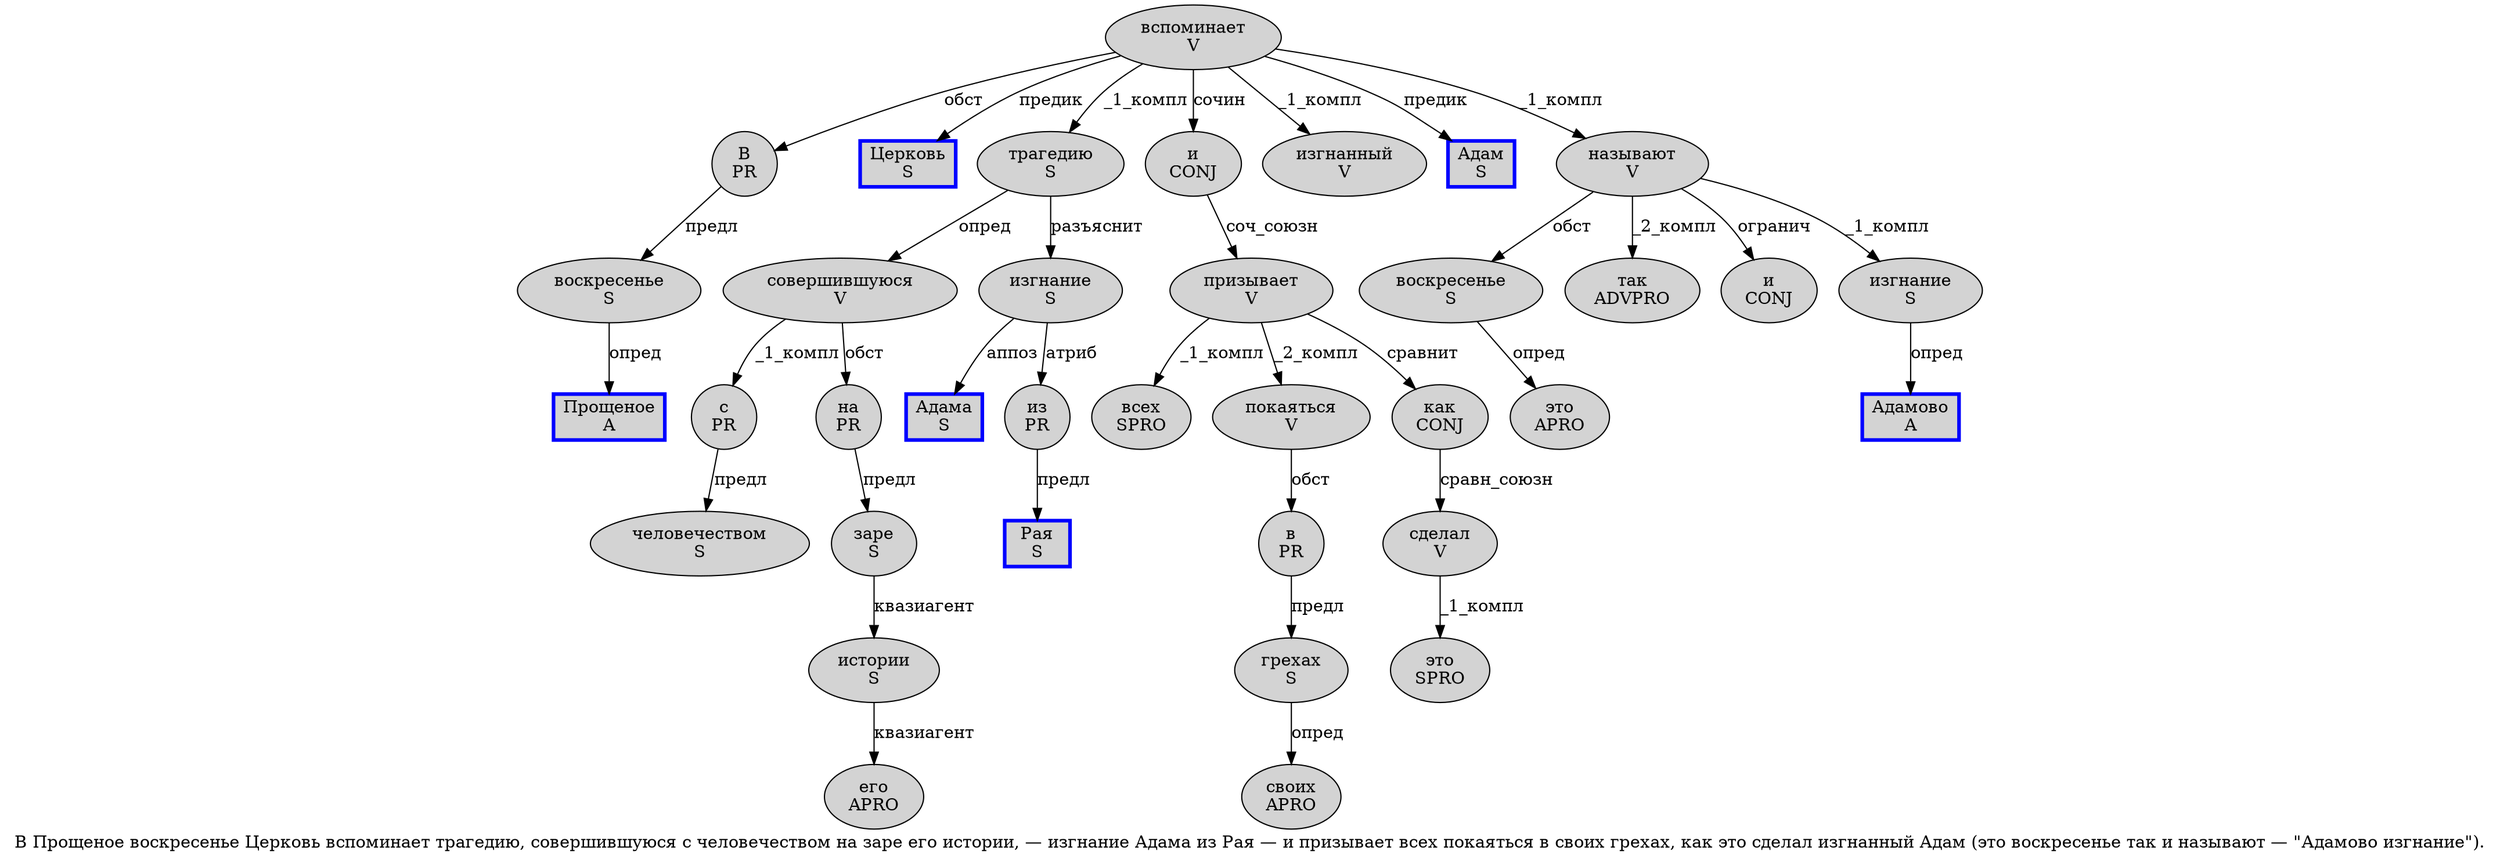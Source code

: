 digraph SENTENCE_738 {
	graph [label="В Прощеное воскресенье Церковь вспоминает трагедию, совершившуюся с человечеством на заре его истории, — изгнание Адама из Рая — и призывает всех покаяться в своих грехах, как это сделал изгнанный Адам (это воскресенье так и называют — \"Адамово изгнание\")."]
	node [style=filled]
		0 [label="В
PR" color="" fillcolor=lightgray penwidth=1 shape=ellipse]
		1 [label="Прощеное
A" color=blue fillcolor=lightgray penwidth=3 shape=box]
		2 [label="воскресенье
S" color="" fillcolor=lightgray penwidth=1 shape=ellipse]
		3 [label="Церковь
S" color=blue fillcolor=lightgray penwidth=3 shape=box]
		4 [label="вспоминает
V" color="" fillcolor=lightgray penwidth=1 shape=ellipse]
		5 [label="трагедию
S" color="" fillcolor=lightgray penwidth=1 shape=ellipse]
		7 [label="совершившуюся
V" color="" fillcolor=lightgray penwidth=1 shape=ellipse]
		8 [label="с
PR" color="" fillcolor=lightgray penwidth=1 shape=ellipse]
		9 [label="человечеством
S" color="" fillcolor=lightgray penwidth=1 shape=ellipse]
		10 [label="на
PR" color="" fillcolor=lightgray penwidth=1 shape=ellipse]
		11 [label="заре
S" color="" fillcolor=lightgray penwidth=1 shape=ellipse]
		12 [label="его
APRO" color="" fillcolor=lightgray penwidth=1 shape=ellipse]
		13 [label="истории
S" color="" fillcolor=lightgray penwidth=1 shape=ellipse]
		16 [label="изгнание
S" color="" fillcolor=lightgray penwidth=1 shape=ellipse]
		17 [label="Адама
S" color=blue fillcolor=lightgray penwidth=3 shape=box]
		18 [label="из
PR" color="" fillcolor=lightgray penwidth=1 shape=ellipse]
		19 [label="Рая
S" color=blue fillcolor=lightgray penwidth=3 shape=box]
		21 [label="и
CONJ" color="" fillcolor=lightgray penwidth=1 shape=ellipse]
		22 [label="призывает
V" color="" fillcolor=lightgray penwidth=1 shape=ellipse]
		23 [label="всех
SPRO" color="" fillcolor=lightgray penwidth=1 shape=ellipse]
		24 [label="покаяться
V" color="" fillcolor=lightgray penwidth=1 shape=ellipse]
		25 [label="в
PR" color="" fillcolor=lightgray penwidth=1 shape=ellipse]
		26 [label="своих
APRO" color="" fillcolor=lightgray penwidth=1 shape=ellipse]
		27 [label="грехах
S" color="" fillcolor=lightgray penwidth=1 shape=ellipse]
		29 [label="как
CONJ" color="" fillcolor=lightgray penwidth=1 shape=ellipse]
		30 [label="это
SPRO" color="" fillcolor=lightgray penwidth=1 shape=ellipse]
		31 [label="сделал
V" color="" fillcolor=lightgray penwidth=1 shape=ellipse]
		32 [label="изгнанный
V" color="" fillcolor=lightgray penwidth=1 shape=ellipse]
		33 [label="Адам
S" color=blue fillcolor=lightgray penwidth=3 shape=box]
		35 [label="это
APRO" color="" fillcolor=lightgray penwidth=1 shape=ellipse]
		36 [label="воскресенье
S" color="" fillcolor=lightgray penwidth=1 shape=ellipse]
		37 [label="так
ADVPRO" color="" fillcolor=lightgray penwidth=1 shape=ellipse]
		38 [label="и
CONJ" color="" fillcolor=lightgray penwidth=1 shape=ellipse]
		39 [label="называют
V" color="" fillcolor=lightgray penwidth=1 shape=ellipse]
		42 [label="Адамово
A" color=blue fillcolor=lightgray penwidth=3 shape=box]
		43 [label="изгнание
S" color="" fillcolor=lightgray penwidth=1 shape=ellipse]
			8 -> 9 [label="предл"]
			18 -> 19 [label="предл"]
			7 -> 8 [label="_1_компл"]
			7 -> 10 [label="обст"]
			43 -> 42 [label="опред"]
			5 -> 7 [label="опред"]
			5 -> 16 [label="разъяснит"]
			21 -> 22 [label="соч_союзн"]
			10 -> 11 [label="предл"]
			24 -> 25 [label="обст"]
			2 -> 1 [label="опред"]
			25 -> 27 [label="предл"]
			22 -> 23 [label="_1_компл"]
			22 -> 24 [label="_2_компл"]
			22 -> 29 [label="сравнит"]
			29 -> 31 [label="сравн_союзн"]
			4 -> 0 [label="обст"]
			4 -> 3 [label="предик"]
			4 -> 5 [label="_1_компл"]
			4 -> 21 [label="сочин"]
			4 -> 32 [label="_1_компл"]
			4 -> 33 [label="предик"]
			4 -> 39 [label="_1_компл"]
			31 -> 30 [label="_1_компл"]
			16 -> 17 [label="аппоз"]
			16 -> 18 [label="атриб"]
			0 -> 2 [label="предл"]
			36 -> 35 [label="опред"]
			11 -> 13 [label="квазиагент"]
			27 -> 26 [label="опред"]
			13 -> 12 [label="квазиагент"]
			39 -> 36 [label="обст"]
			39 -> 37 [label="_2_компл"]
			39 -> 38 [label="огранич"]
			39 -> 43 [label="_1_компл"]
}